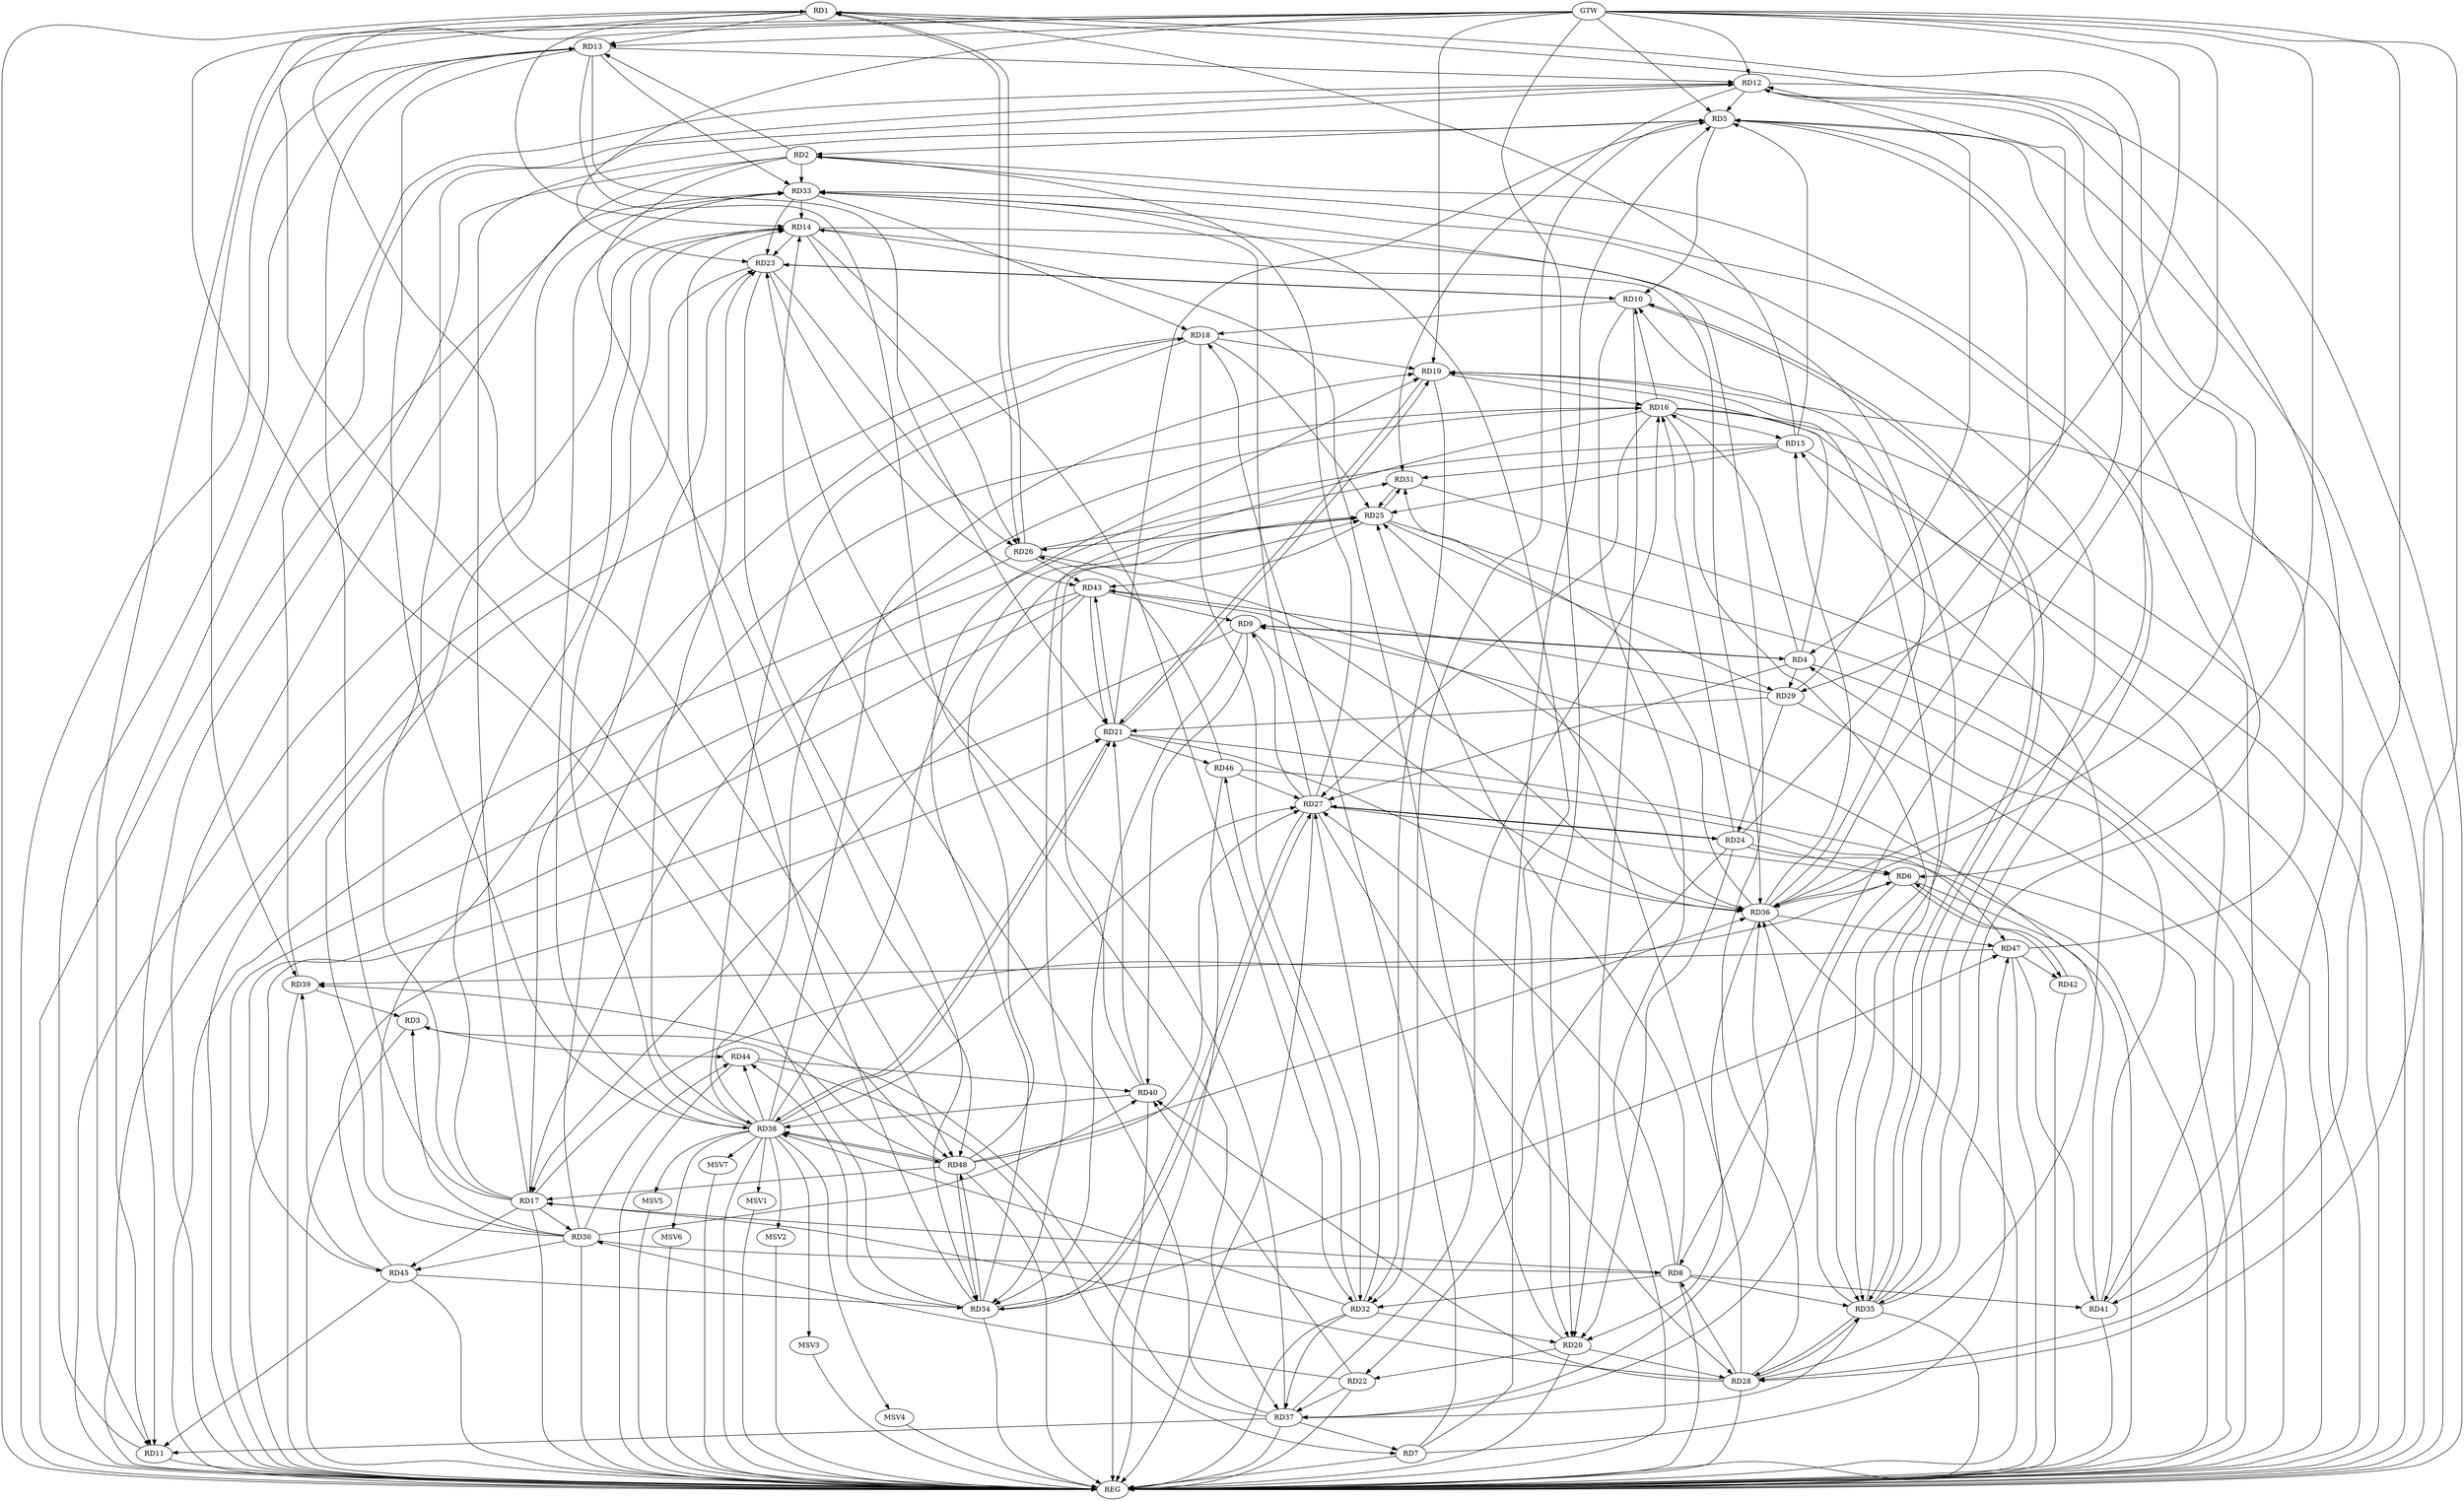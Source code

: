 strict digraph G {
  RD1 [ label="RD1" ];
  RD2 [ label="RD2" ];
  RD3 [ label="RD3" ];
  RD4 [ label="RD4" ];
  RD5 [ label="RD5" ];
  RD6 [ label="RD6" ];
  RD7 [ label="RD7" ];
  RD8 [ label="RD8" ];
  RD9 [ label="RD9" ];
  RD10 [ label="RD10" ];
  RD11 [ label="RD11" ];
  RD12 [ label="RD12" ];
  RD13 [ label="RD13" ];
  RD14 [ label="RD14" ];
  RD15 [ label="RD15" ];
  RD16 [ label="RD16" ];
  RD17 [ label="RD17" ];
  RD18 [ label="RD18" ];
  RD19 [ label="RD19" ];
  RD20 [ label="RD20" ];
  RD21 [ label="RD21" ];
  RD22 [ label="RD22" ];
  RD23 [ label="RD23" ];
  RD24 [ label="RD24" ];
  RD25 [ label="RD25" ];
  RD26 [ label="RD26" ];
  RD27 [ label="RD27" ];
  RD28 [ label="RD28" ];
  RD29 [ label="RD29" ];
  RD30 [ label="RD30" ];
  RD31 [ label="RD31" ];
  RD32 [ label="RD32" ];
  RD33 [ label="RD33" ];
  RD34 [ label="RD34" ];
  RD35 [ label="RD35" ];
  RD36 [ label="RD36" ];
  RD37 [ label="RD37" ];
  RD38 [ label="RD38" ];
  RD39 [ label="RD39" ];
  RD40 [ label="RD40" ];
  RD41 [ label="RD41" ];
  RD42 [ label="RD42" ];
  RD43 [ label="RD43" ];
  RD44 [ label="RD44" ];
  RD45 [ label="RD45" ];
  RD46 [ label="RD46" ];
  RD47 [ label="RD47" ];
  RD48 [ label="RD48" ];
  GTW [ label="GTW" ];
  REG [ label="REG" ];
  MSV1 [ label="MSV1" ];
  MSV2 [ label="MSV2" ];
  MSV3 [ label="MSV3" ];
  MSV4 [ label="MSV4" ];
  MSV5 [ label="MSV5" ];
  MSV6 [ label="MSV6" ];
  MSV7 [ label="MSV7" ];
  RD1 -> RD13;
  RD1 -> RD14;
  RD15 -> RD1;
  RD1 -> RD26;
  RD26 -> RD1;
  RD1 -> RD29;
  RD34 -> RD1;
  RD1 -> RD36;
  RD1 -> RD48;
  RD5 -> RD2;
  RD2 -> RD11;
  RD2 -> RD13;
  RD27 -> RD2;
  RD2 -> RD33;
  RD2 -> RD35;
  RD41 -> RD2;
  RD2 -> RD48;
  RD30 -> RD3;
  RD39 -> RD3;
  RD3 -> RD44;
  RD48 -> RD3;
  RD4 -> RD9;
  RD9 -> RD4;
  RD4 -> RD16;
  RD4 -> RD19;
  RD4 -> RD27;
  RD4 -> RD29;
  RD41 -> RD4;
  RD7 -> RD5;
  RD5 -> RD10;
  RD12 -> RD5;
  RD15 -> RD5;
  RD17 -> RD5;
  RD21 -> RD5;
  RD5 -> RD32;
  RD35 -> RD5;
  RD36 -> RD5;
  RD47 -> RD5;
  RD17 -> RD6;
  RD24 -> RD6;
  RD27 -> RD6;
  RD6 -> RD36;
  RD6 -> RD37;
  RD6 -> RD42;
  RD42 -> RD6;
  RD7 -> RD18;
  RD37 -> RD7;
  RD44 -> RD7;
  RD7 -> RD47;
  RD8 -> RD17;
  RD8 -> RD25;
  RD8 -> RD27;
  RD28 -> RD8;
  RD30 -> RD8;
  RD8 -> RD32;
  RD8 -> RD35;
  RD8 -> RD41;
  RD27 -> RD9;
  RD9 -> RD34;
  RD9 -> RD36;
  RD9 -> RD40;
  RD41 -> RD9;
  RD43 -> RD9;
  RD16 -> RD10;
  RD10 -> RD18;
  RD10 -> RD20;
  RD10 -> RD23;
  RD23 -> RD10;
  RD10 -> RD35;
  RD35 -> RD10;
  RD36 -> RD10;
  RD12 -> RD11;
  RD11 -> RD13;
  RD37 -> RD11;
  RD45 -> RD11;
  RD13 -> RD12;
  RD17 -> RD12;
  RD24 -> RD12;
  RD12 -> RD28;
  RD29 -> RD12;
  RD12 -> RD31;
  RD12 -> RD36;
  RD39 -> RD12;
  RD17 -> RD13;
  RD13 -> RD21;
  RD13 -> RD33;
  RD13 -> RD37;
  RD13 -> RD38;
  RD17 -> RD14;
  RD20 -> RD14;
  RD14 -> RD23;
  RD14 -> RD26;
  RD14 -> RD32;
  RD33 -> RD14;
  RD34 -> RD14;
  RD14 -> RD35;
  RD14 -> RD36;
  RD37 -> RD14;
  RD38 -> RD14;
  RD16 -> RD15;
  RD15 -> RD17;
  RD15 -> RD25;
  RD28 -> RD15;
  RD15 -> RD31;
  RD36 -> RD15;
  RD19 -> RD16;
  RD24 -> RD16;
  RD16 -> RD27;
  RD30 -> RD16;
  RD16 -> RD34;
  RD16 -> RD35;
  RD37 -> RD16;
  RD38 -> RD16;
  RD16 -> RD41;
  RD17 -> RD23;
  RD28 -> RD17;
  RD17 -> RD30;
  RD43 -> RD17;
  RD17 -> RD45;
  RD48 -> RD17;
  RD18 -> RD19;
  RD18 -> RD25;
  RD30 -> RD18;
  RD18 -> RD32;
  RD33 -> RD18;
  RD18 -> RD38;
  RD19 -> RD21;
  RD21 -> RD19;
  RD19 -> RD32;
  RD34 -> RD19;
  RD35 -> RD19;
  RD38 -> RD19;
  RD20 -> RD22;
  RD24 -> RD20;
  RD20 -> RD28;
  RD32 -> RD20;
  RD33 -> RD20;
  RD36 -> RD20;
  RD29 -> RD21;
  RD21 -> RD36;
  RD21 -> RD38;
  RD38 -> RD21;
  RD40 -> RD21;
  RD21 -> RD43;
  RD43 -> RD21;
  RD45 -> RD21;
  RD21 -> RD46;
  RD24 -> RD22;
  RD22 -> RD30;
  RD22 -> RD37;
  RD22 -> RD40;
  RD23 -> RD26;
  RD33 -> RD23;
  RD23 -> RD34;
  RD37 -> RD23;
  RD38 -> RD23;
  RD23 -> RD43;
  RD24 -> RD27;
  RD27 -> RD24;
  RD29 -> RD24;
  RD25 -> RD26;
  RD28 -> RD25;
  RD25 -> RD29;
  RD25 -> RD31;
  RD31 -> RD25;
  RD38 -> RD25;
  RD40 -> RD25;
  RD25 -> RD43;
  RD48 -> RD25;
  RD26 -> RD31;
  RD26 -> RD36;
  RD26 -> RD43;
  RD46 -> RD26;
  RD27 -> RD28;
  RD32 -> RD27;
  RD27 -> RD33;
  RD27 -> RD34;
  RD34 -> RD27;
  RD38 -> RD27;
  RD46 -> RD27;
  RD48 -> RD27;
  RD28 -> RD33;
  RD28 -> RD35;
  RD35 -> RD28;
  RD28 -> RD40;
  RD29 -> RD43;
  RD30 -> RD33;
  RD30 -> RD40;
  RD30 -> RD44;
  RD30 -> RD45;
  RD36 -> RD31;
  RD32 -> RD37;
  RD32 -> RD38;
  RD32 -> RD46;
  RD35 -> RD33;
  RD38 -> RD33;
  RD34 -> RD44;
  RD45 -> RD34;
  RD34 -> RD47;
  RD34 -> RD48;
  RD48 -> RD34;
  RD35 -> RD36;
  RD35 -> RD37;
  RD37 -> RD36;
  RD43 -> RD36;
  RD36 -> RD47;
  RD48 -> RD36;
  RD37 -> RD39;
  RD40 -> RD38;
  RD38 -> RD44;
  RD38 -> RD48;
  RD48 -> RD38;
  RD45 -> RD39;
  RD47 -> RD39;
  RD44 -> RD40;
  RD47 -> RD41;
  RD47 -> RD42;
  RD43 -> RD45;
  RD46 -> RD47;
  GTW -> RD4;
  GTW -> RD41;
  GTW -> RD20;
  GTW -> RD23;
  GTW -> RD8;
  GTW -> RD11;
  GTW -> RD12;
  GTW -> RD6;
  GTW -> RD28;
  GTW -> RD19;
  GTW -> RD13;
  GTW -> RD48;
  GTW -> RD5;
  GTW -> RD39;
  RD1 -> REG;
  RD2 -> REG;
  RD3 -> REG;
  RD4 -> REG;
  RD5 -> REG;
  RD6 -> REG;
  RD7 -> REG;
  RD8 -> REG;
  RD9 -> REG;
  RD10 -> REG;
  RD11 -> REG;
  RD12 -> REG;
  RD13 -> REG;
  RD14 -> REG;
  RD15 -> REG;
  RD16 -> REG;
  RD17 -> REG;
  RD18 -> REG;
  RD19 -> REG;
  RD20 -> REG;
  RD21 -> REG;
  RD22 -> REG;
  RD23 -> REG;
  RD24 -> REG;
  RD25 -> REG;
  RD26 -> REG;
  RD27 -> REG;
  RD28 -> REG;
  RD29 -> REG;
  RD30 -> REG;
  RD31 -> REG;
  RD32 -> REG;
  RD33 -> REG;
  RD34 -> REG;
  RD35 -> REG;
  RD36 -> REG;
  RD37 -> REG;
  RD38 -> REG;
  RD39 -> REG;
  RD40 -> REG;
  RD41 -> REG;
  RD42 -> REG;
  RD43 -> REG;
  RD44 -> REG;
  RD45 -> REG;
  RD46 -> REG;
  RD47 -> REG;
  RD48 -> REG;
  RD38 -> MSV1;
  RD38 -> MSV2;
  RD38 -> MSV3;
  RD38 -> MSV4;
  RD38 -> MSV5;
  RD38 -> MSV6;
  MSV1 -> REG;
  MSV2 -> REG;
  MSV3 -> REG;
  MSV4 -> REG;
  MSV5 -> REG;
  MSV6 -> REG;
  RD38 -> MSV7;
  MSV7 -> REG;
}
